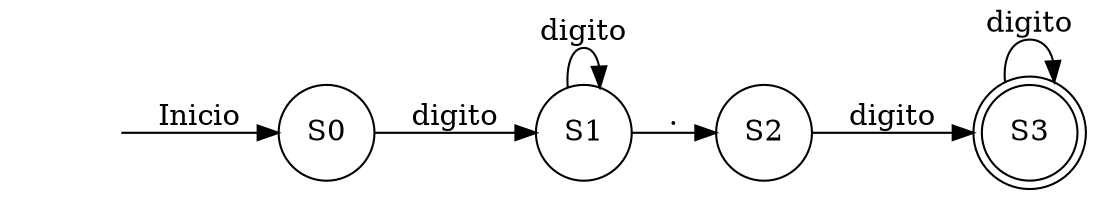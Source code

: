 digraph afd {
rankdir=LR;
"S0"[shape=circle,label="S0"]
"S1"[shape=circle,label="S1"]
"S2"[shape=circle,label="S2"]
"S3"[shape=circle,label="S3"]
"S3"[shape=doublecircle,label="S3"]
"S0"->"S1"[label="digito"]
"S1"->"S1"[label="digito"]
"S1"->"S2"[label="."]
"S2"->"S3"[label="digito"]
"S3"->"S3"[label="digito"]
vacio[shape=none, style=invisible]
vacio -> S0[label="Inicio"]
}